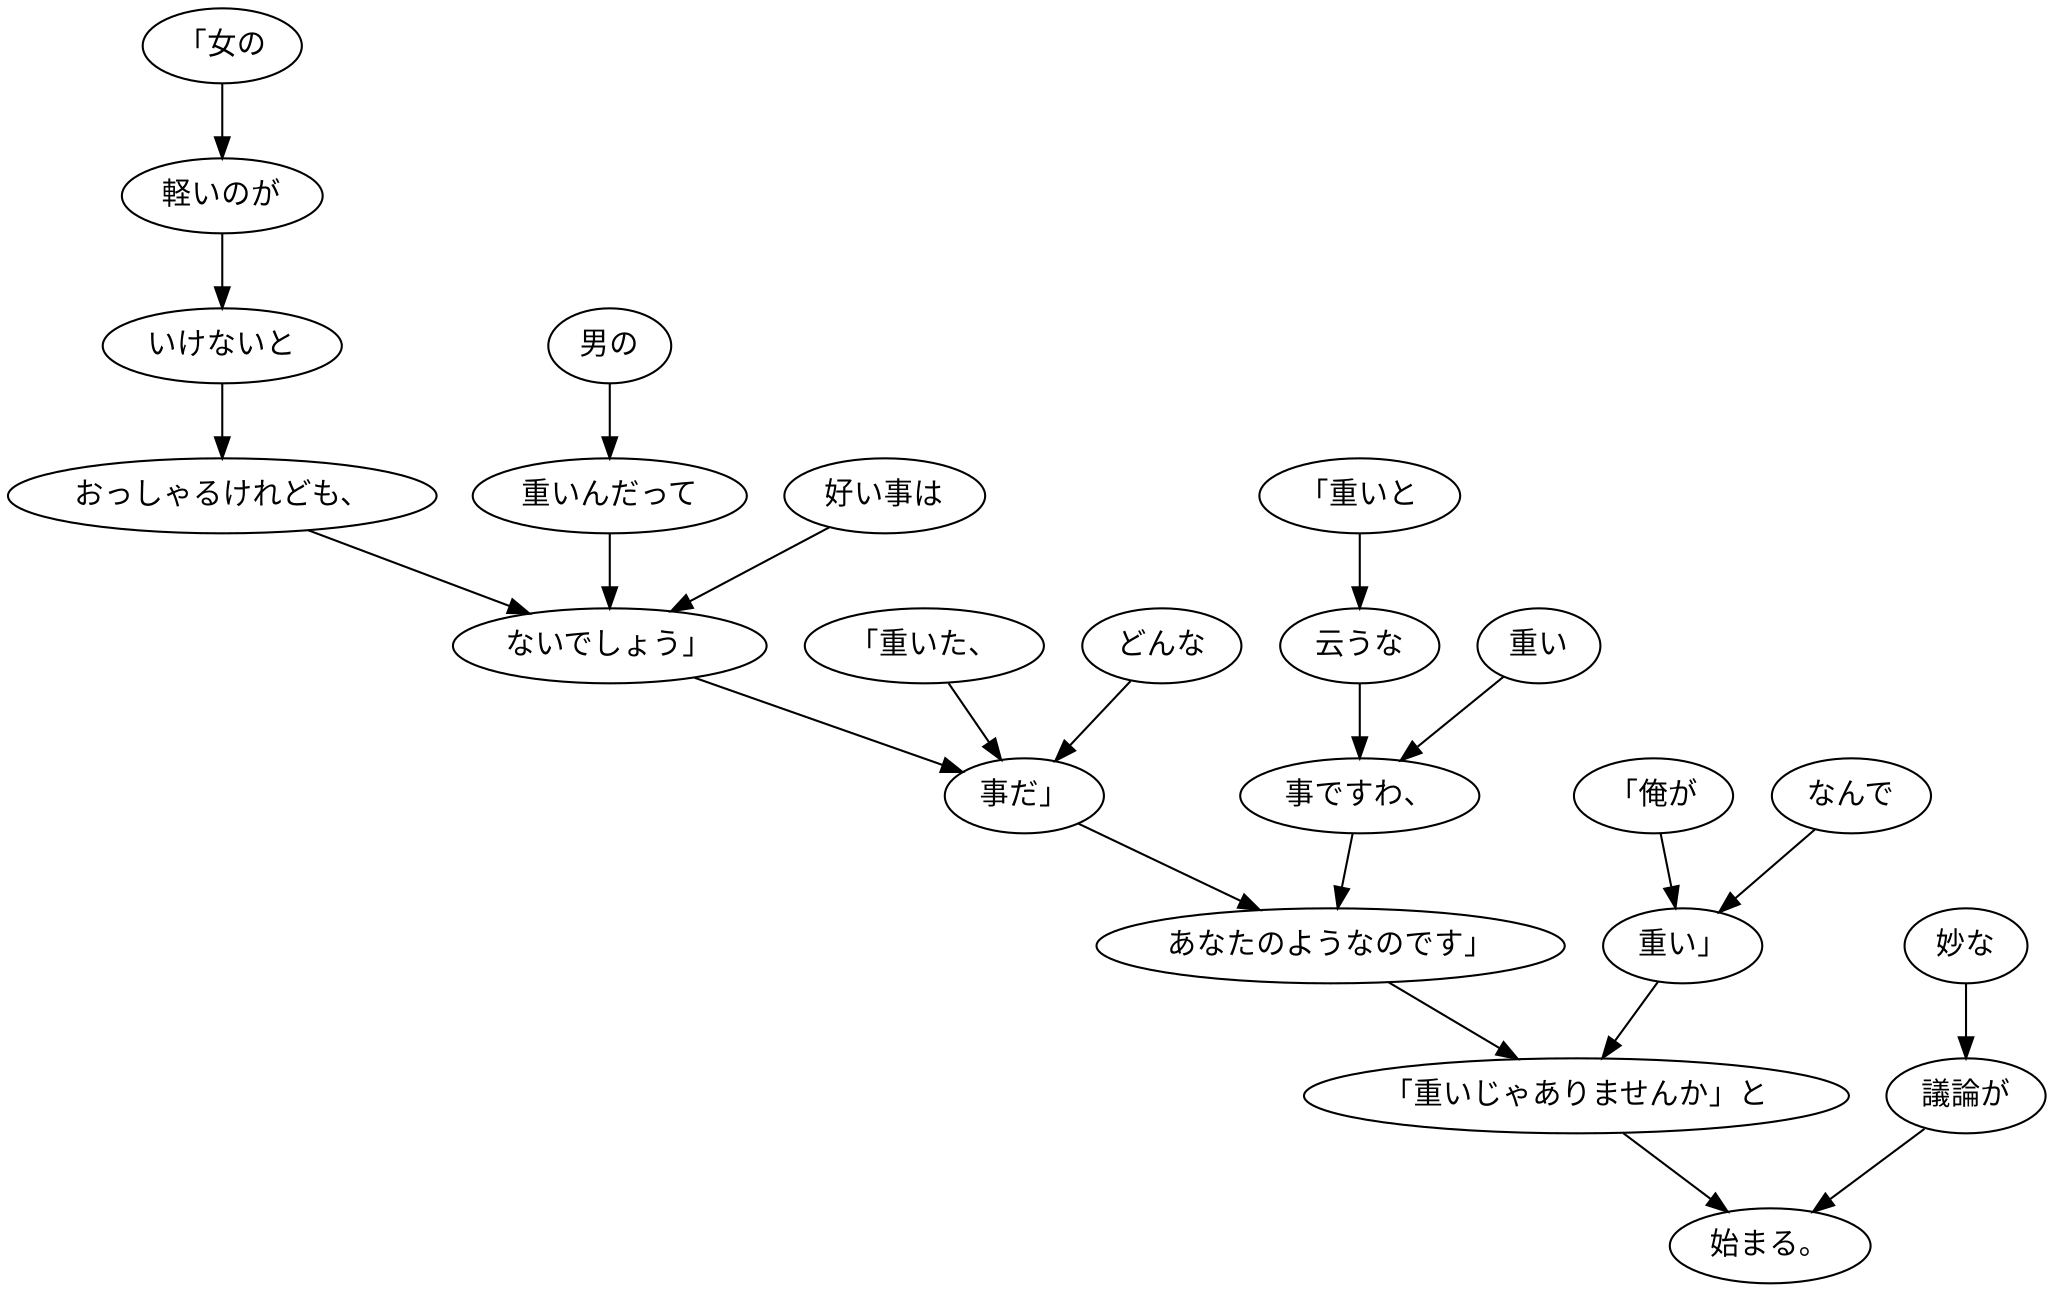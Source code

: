 digraph graph3668 {
	node0 [label="「女の"];
	node1 [label="軽いのが"];
	node2 [label="いけないと"];
	node3 [label="おっしゃるけれども、"];
	node4 [label="男の"];
	node5 [label="重いんだって"];
	node6 [label="好い事は"];
	node7 [label="ないでしょう」"];
	node8 [label="「重いた、"];
	node9 [label="どんな"];
	node10 [label="事だ」"];
	node11 [label="「重いと"];
	node12 [label="云うな"];
	node13 [label="重い"];
	node14 [label="事ですわ、"];
	node15 [label="あなたのようなのです」"];
	node16 [label="「俺が"];
	node17 [label="なんで"];
	node18 [label="重い」"];
	node19 [label="「重いじゃありませんか」と"];
	node20 [label="妙な"];
	node21 [label="議論が"];
	node22 [label="始まる。"];
	node0 -> node1;
	node1 -> node2;
	node2 -> node3;
	node3 -> node7;
	node4 -> node5;
	node5 -> node7;
	node6 -> node7;
	node7 -> node10;
	node8 -> node10;
	node9 -> node10;
	node10 -> node15;
	node11 -> node12;
	node12 -> node14;
	node13 -> node14;
	node14 -> node15;
	node15 -> node19;
	node16 -> node18;
	node17 -> node18;
	node18 -> node19;
	node19 -> node22;
	node20 -> node21;
	node21 -> node22;
}
